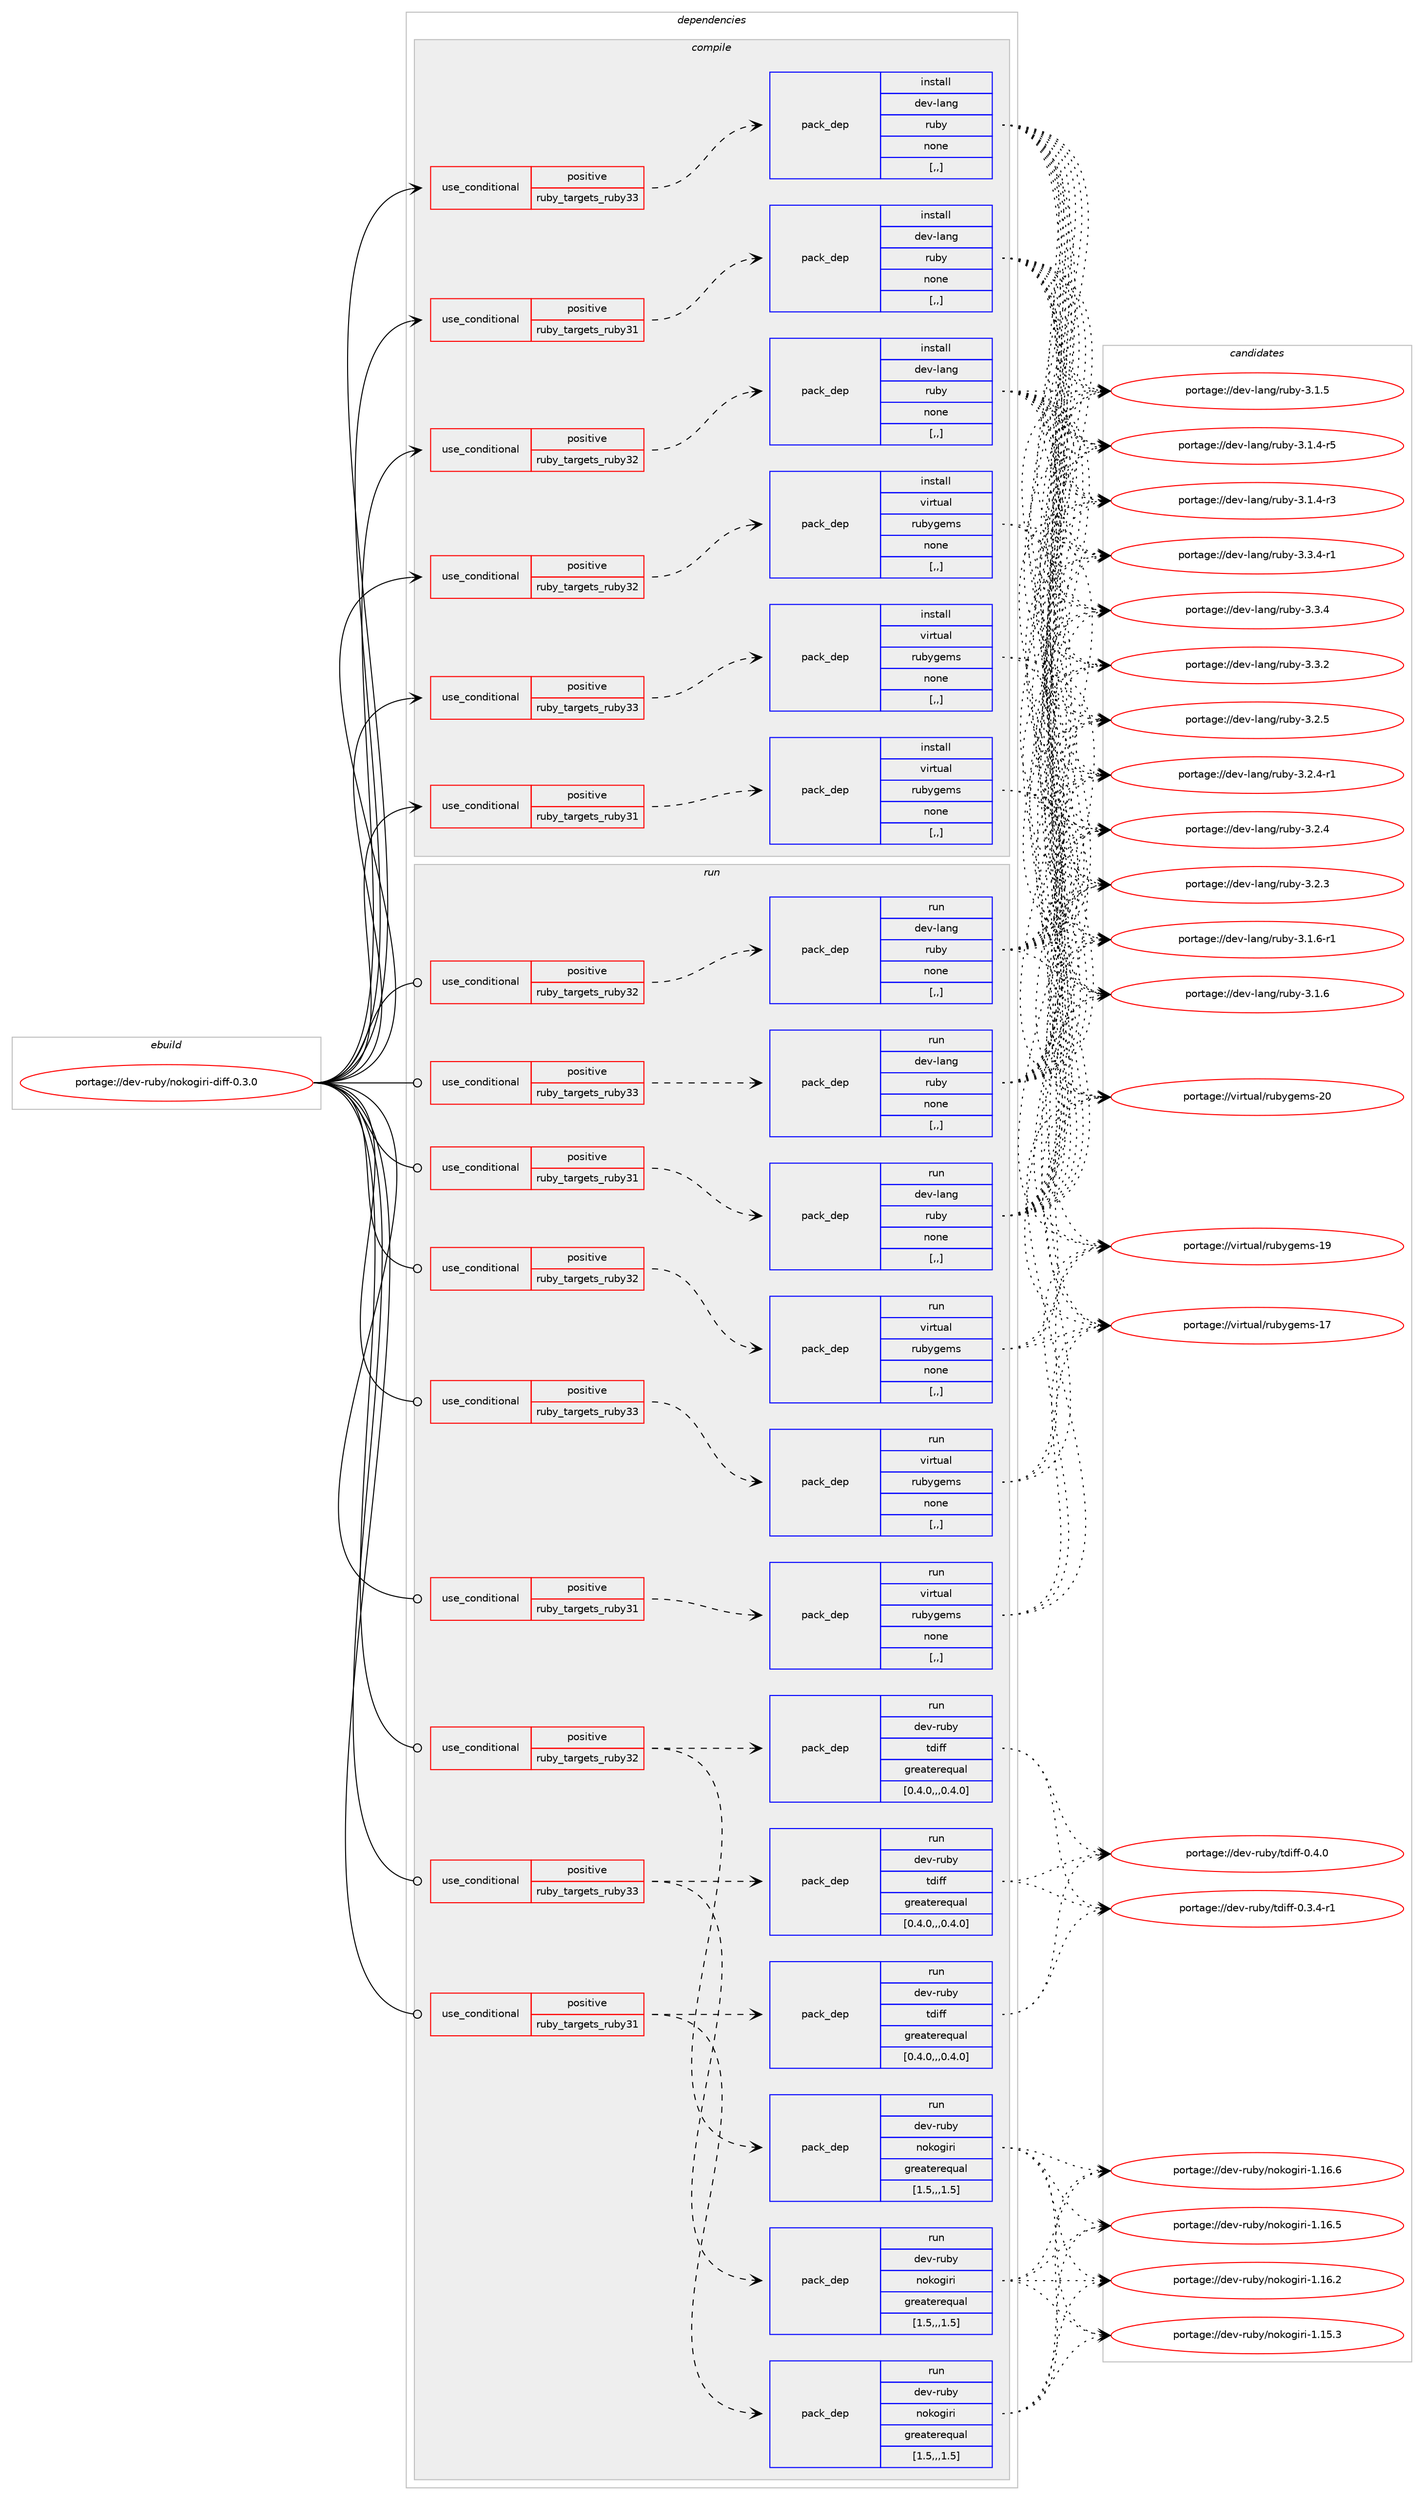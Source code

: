 digraph prolog {

# *************
# Graph options
# *************

newrank=true;
concentrate=true;
compound=true;
graph [rankdir=LR,fontname=Helvetica,fontsize=10,ranksep=1.5];#, ranksep=2.5, nodesep=0.2];
edge  [arrowhead=vee];
node  [fontname=Helvetica,fontsize=10];

# **********
# The ebuild
# **********

subgraph cluster_leftcol {
color=gray;
label=<<i>ebuild</i>>;
id [label="portage://dev-ruby/nokogiri-diff-0.3.0", color=red, width=4, href="../dev-ruby/nokogiri-diff-0.3.0.svg"];
}

# ****************
# The dependencies
# ****************

subgraph cluster_midcol {
color=gray;
label=<<i>dependencies</i>>;
subgraph cluster_compile {
fillcolor="#eeeeee";
style=filled;
label=<<i>compile</i>>;
subgraph cond51980 {
dependency192954 [label=<<TABLE BORDER="0" CELLBORDER="1" CELLSPACING="0" CELLPADDING="4"><TR><TD ROWSPAN="3" CELLPADDING="10">use_conditional</TD></TR><TR><TD>positive</TD></TR><TR><TD>ruby_targets_ruby31</TD></TR></TABLE>>, shape=none, color=red];
subgraph pack139630 {
dependency192955 [label=<<TABLE BORDER="0" CELLBORDER="1" CELLSPACING="0" CELLPADDING="4" WIDTH="220"><TR><TD ROWSPAN="6" CELLPADDING="30">pack_dep</TD></TR><TR><TD WIDTH="110">install</TD></TR><TR><TD>dev-lang</TD></TR><TR><TD>ruby</TD></TR><TR><TD>none</TD></TR><TR><TD>[,,]</TD></TR></TABLE>>, shape=none, color=blue];
}
dependency192954:e -> dependency192955:w [weight=20,style="dashed",arrowhead="vee"];
}
id:e -> dependency192954:w [weight=20,style="solid",arrowhead="vee"];
subgraph cond51981 {
dependency192956 [label=<<TABLE BORDER="0" CELLBORDER="1" CELLSPACING="0" CELLPADDING="4"><TR><TD ROWSPAN="3" CELLPADDING="10">use_conditional</TD></TR><TR><TD>positive</TD></TR><TR><TD>ruby_targets_ruby31</TD></TR></TABLE>>, shape=none, color=red];
subgraph pack139631 {
dependency192957 [label=<<TABLE BORDER="0" CELLBORDER="1" CELLSPACING="0" CELLPADDING="4" WIDTH="220"><TR><TD ROWSPAN="6" CELLPADDING="30">pack_dep</TD></TR><TR><TD WIDTH="110">install</TD></TR><TR><TD>virtual</TD></TR><TR><TD>rubygems</TD></TR><TR><TD>none</TD></TR><TR><TD>[,,]</TD></TR></TABLE>>, shape=none, color=blue];
}
dependency192956:e -> dependency192957:w [weight=20,style="dashed",arrowhead="vee"];
}
id:e -> dependency192956:w [weight=20,style="solid",arrowhead="vee"];
subgraph cond51982 {
dependency192958 [label=<<TABLE BORDER="0" CELLBORDER="1" CELLSPACING="0" CELLPADDING="4"><TR><TD ROWSPAN="3" CELLPADDING="10">use_conditional</TD></TR><TR><TD>positive</TD></TR><TR><TD>ruby_targets_ruby32</TD></TR></TABLE>>, shape=none, color=red];
subgraph pack139632 {
dependency192959 [label=<<TABLE BORDER="0" CELLBORDER="1" CELLSPACING="0" CELLPADDING="4" WIDTH="220"><TR><TD ROWSPAN="6" CELLPADDING="30">pack_dep</TD></TR><TR><TD WIDTH="110">install</TD></TR><TR><TD>dev-lang</TD></TR><TR><TD>ruby</TD></TR><TR><TD>none</TD></TR><TR><TD>[,,]</TD></TR></TABLE>>, shape=none, color=blue];
}
dependency192958:e -> dependency192959:w [weight=20,style="dashed",arrowhead="vee"];
}
id:e -> dependency192958:w [weight=20,style="solid",arrowhead="vee"];
subgraph cond51983 {
dependency192960 [label=<<TABLE BORDER="0" CELLBORDER="1" CELLSPACING="0" CELLPADDING="4"><TR><TD ROWSPAN="3" CELLPADDING="10">use_conditional</TD></TR><TR><TD>positive</TD></TR><TR><TD>ruby_targets_ruby32</TD></TR></TABLE>>, shape=none, color=red];
subgraph pack139633 {
dependency192961 [label=<<TABLE BORDER="0" CELLBORDER="1" CELLSPACING="0" CELLPADDING="4" WIDTH="220"><TR><TD ROWSPAN="6" CELLPADDING="30">pack_dep</TD></TR><TR><TD WIDTH="110">install</TD></TR><TR><TD>virtual</TD></TR><TR><TD>rubygems</TD></TR><TR><TD>none</TD></TR><TR><TD>[,,]</TD></TR></TABLE>>, shape=none, color=blue];
}
dependency192960:e -> dependency192961:w [weight=20,style="dashed",arrowhead="vee"];
}
id:e -> dependency192960:w [weight=20,style="solid",arrowhead="vee"];
subgraph cond51984 {
dependency192962 [label=<<TABLE BORDER="0" CELLBORDER="1" CELLSPACING="0" CELLPADDING="4"><TR><TD ROWSPAN="3" CELLPADDING="10">use_conditional</TD></TR><TR><TD>positive</TD></TR><TR><TD>ruby_targets_ruby33</TD></TR></TABLE>>, shape=none, color=red];
subgraph pack139634 {
dependency192963 [label=<<TABLE BORDER="0" CELLBORDER="1" CELLSPACING="0" CELLPADDING="4" WIDTH="220"><TR><TD ROWSPAN="6" CELLPADDING="30">pack_dep</TD></TR><TR><TD WIDTH="110">install</TD></TR><TR><TD>dev-lang</TD></TR><TR><TD>ruby</TD></TR><TR><TD>none</TD></TR><TR><TD>[,,]</TD></TR></TABLE>>, shape=none, color=blue];
}
dependency192962:e -> dependency192963:w [weight=20,style="dashed",arrowhead="vee"];
}
id:e -> dependency192962:w [weight=20,style="solid",arrowhead="vee"];
subgraph cond51985 {
dependency192964 [label=<<TABLE BORDER="0" CELLBORDER="1" CELLSPACING="0" CELLPADDING="4"><TR><TD ROWSPAN="3" CELLPADDING="10">use_conditional</TD></TR><TR><TD>positive</TD></TR><TR><TD>ruby_targets_ruby33</TD></TR></TABLE>>, shape=none, color=red];
subgraph pack139635 {
dependency192965 [label=<<TABLE BORDER="0" CELLBORDER="1" CELLSPACING="0" CELLPADDING="4" WIDTH="220"><TR><TD ROWSPAN="6" CELLPADDING="30">pack_dep</TD></TR><TR><TD WIDTH="110">install</TD></TR><TR><TD>virtual</TD></TR><TR><TD>rubygems</TD></TR><TR><TD>none</TD></TR><TR><TD>[,,]</TD></TR></TABLE>>, shape=none, color=blue];
}
dependency192964:e -> dependency192965:w [weight=20,style="dashed",arrowhead="vee"];
}
id:e -> dependency192964:w [weight=20,style="solid",arrowhead="vee"];
}
subgraph cluster_compileandrun {
fillcolor="#eeeeee";
style=filled;
label=<<i>compile and run</i>>;
}
subgraph cluster_run {
fillcolor="#eeeeee";
style=filled;
label=<<i>run</i>>;
subgraph cond51986 {
dependency192966 [label=<<TABLE BORDER="0" CELLBORDER="1" CELLSPACING="0" CELLPADDING="4"><TR><TD ROWSPAN="3" CELLPADDING="10">use_conditional</TD></TR><TR><TD>positive</TD></TR><TR><TD>ruby_targets_ruby31</TD></TR></TABLE>>, shape=none, color=red];
subgraph pack139636 {
dependency192967 [label=<<TABLE BORDER="0" CELLBORDER="1" CELLSPACING="0" CELLPADDING="4" WIDTH="220"><TR><TD ROWSPAN="6" CELLPADDING="30">pack_dep</TD></TR><TR><TD WIDTH="110">run</TD></TR><TR><TD>dev-lang</TD></TR><TR><TD>ruby</TD></TR><TR><TD>none</TD></TR><TR><TD>[,,]</TD></TR></TABLE>>, shape=none, color=blue];
}
dependency192966:e -> dependency192967:w [weight=20,style="dashed",arrowhead="vee"];
}
id:e -> dependency192966:w [weight=20,style="solid",arrowhead="odot"];
subgraph cond51987 {
dependency192968 [label=<<TABLE BORDER="0" CELLBORDER="1" CELLSPACING="0" CELLPADDING="4"><TR><TD ROWSPAN="3" CELLPADDING="10">use_conditional</TD></TR><TR><TD>positive</TD></TR><TR><TD>ruby_targets_ruby31</TD></TR></TABLE>>, shape=none, color=red];
subgraph pack139637 {
dependency192969 [label=<<TABLE BORDER="0" CELLBORDER="1" CELLSPACING="0" CELLPADDING="4" WIDTH="220"><TR><TD ROWSPAN="6" CELLPADDING="30">pack_dep</TD></TR><TR><TD WIDTH="110">run</TD></TR><TR><TD>dev-ruby</TD></TR><TR><TD>nokogiri</TD></TR><TR><TD>greaterequal</TD></TR><TR><TD>[1.5,,,1.5]</TD></TR></TABLE>>, shape=none, color=blue];
}
dependency192968:e -> dependency192969:w [weight=20,style="dashed",arrowhead="vee"];
subgraph pack139638 {
dependency192970 [label=<<TABLE BORDER="0" CELLBORDER="1" CELLSPACING="0" CELLPADDING="4" WIDTH="220"><TR><TD ROWSPAN="6" CELLPADDING="30">pack_dep</TD></TR><TR><TD WIDTH="110">run</TD></TR><TR><TD>dev-ruby</TD></TR><TR><TD>tdiff</TD></TR><TR><TD>greaterequal</TD></TR><TR><TD>[0.4.0,,,0.4.0]</TD></TR></TABLE>>, shape=none, color=blue];
}
dependency192968:e -> dependency192970:w [weight=20,style="dashed",arrowhead="vee"];
}
id:e -> dependency192968:w [weight=20,style="solid",arrowhead="odot"];
subgraph cond51988 {
dependency192971 [label=<<TABLE BORDER="0" CELLBORDER="1" CELLSPACING="0" CELLPADDING="4"><TR><TD ROWSPAN="3" CELLPADDING="10">use_conditional</TD></TR><TR><TD>positive</TD></TR><TR><TD>ruby_targets_ruby31</TD></TR></TABLE>>, shape=none, color=red];
subgraph pack139639 {
dependency192972 [label=<<TABLE BORDER="0" CELLBORDER="1" CELLSPACING="0" CELLPADDING="4" WIDTH="220"><TR><TD ROWSPAN="6" CELLPADDING="30">pack_dep</TD></TR><TR><TD WIDTH="110">run</TD></TR><TR><TD>virtual</TD></TR><TR><TD>rubygems</TD></TR><TR><TD>none</TD></TR><TR><TD>[,,]</TD></TR></TABLE>>, shape=none, color=blue];
}
dependency192971:e -> dependency192972:w [weight=20,style="dashed",arrowhead="vee"];
}
id:e -> dependency192971:w [weight=20,style="solid",arrowhead="odot"];
subgraph cond51989 {
dependency192973 [label=<<TABLE BORDER="0" CELLBORDER="1" CELLSPACING="0" CELLPADDING="4"><TR><TD ROWSPAN="3" CELLPADDING="10">use_conditional</TD></TR><TR><TD>positive</TD></TR><TR><TD>ruby_targets_ruby32</TD></TR></TABLE>>, shape=none, color=red];
subgraph pack139640 {
dependency192974 [label=<<TABLE BORDER="0" CELLBORDER="1" CELLSPACING="0" CELLPADDING="4" WIDTH="220"><TR><TD ROWSPAN="6" CELLPADDING="30">pack_dep</TD></TR><TR><TD WIDTH="110">run</TD></TR><TR><TD>dev-lang</TD></TR><TR><TD>ruby</TD></TR><TR><TD>none</TD></TR><TR><TD>[,,]</TD></TR></TABLE>>, shape=none, color=blue];
}
dependency192973:e -> dependency192974:w [weight=20,style="dashed",arrowhead="vee"];
}
id:e -> dependency192973:w [weight=20,style="solid",arrowhead="odot"];
subgraph cond51990 {
dependency192975 [label=<<TABLE BORDER="0" CELLBORDER="1" CELLSPACING="0" CELLPADDING="4"><TR><TD ROWSPAN="3" CELLPADDING="10">use_conditional</TD></TR><TR><TD>positive</TD></TR><TR><TD>ruby_targets_ruby32</TD></TR></TABLE>>, shape=none, color=red];
subgraph pack139641 {
dependency192976 [label=<<TABLE BORDER="0" CELLBORDER="1" CELLSPACING="0" CELLPADDING="4" WIDTH="220"><TR><TD ROWSPAN="6" CELLPADDING="30">pack_dep</TD></TR><TR><TD WIDTH="110">run</TD></TR><TR><TD>dev-ruby</TD></TR><TR><TD>nokogiri</TD></TR><TR><TD>greaterequal</TD></TR><TR><TD>[1.5,,,1.5]</TD></TR></TABLE>>, shape=none, color=blue];
}
dependency192975:e -> dependency192976:w [weight=20,style="dashed",arrowhead="vee"];
subgraph pack139642 {
dependency192977 [label=<<TABLE BORDER="0" CELLBORDER="1" CELLSPACING="0" CELLPADDING="4" WIDTH="220"><TR><TD ROWSPAN="6" CELLPADDING="30">pack_dep</TD></TR><TR><TD WIDTH="110">run</TD></TR><TR><TD>dev-ruby</TD></TR><TR><TD>tdiff</TD></TR><TR><TD>greaterequal</TD></TR><TR><TD>[0.4.0,,,0.4.0]</TD></TR></TABLE>>, shape=none, color=blue];
}
dependency192975:e -> dependency192977:w [weight=20,style="dashed",arrowhead="vee"];
}
id:e -> dependency192975:w [weight=20,style="solid",arrowhead="odot"];
subgraph cond51991 {
dependency192978 [label=<<TABLE BORDER="0" CELLBORDER="1" CELLSPACING="0" CELLPADDING="4"><TR><TD ROWSPAN="3" CELLPADDING="10">use_conditional</TD></TR><TR><TD>positive</TD></TR><TR><TD>ruby_targets_ruby32</TD></TR></TABLE>>, shape=none, color=red];
subgraph pack139643 {
dependency192979 [label=<<TABLE BORDER="0" CELLBORDER="1" CELLSPACING="0" CELLPADDING="4" WIDTH="220"><TR><TD ROWSPAN="6" CELLPADDING="30">pack_dep</TD></TR><TR><TD WIDTH="110">run</TD></TR><TR><TD>virtual</TD></TR><TR><TD>rubygems</TD></TR><TR><TD>none</TD></TR><TR><TD>[,,]</TD></TR></TABLE>>, shape=none, color=blue];
}
dependency192978:e -> dependency192979:w [weight=20,style="dashed",arrowhead="vee"];
}
id:e -> dependency192978:w [weight=20,style="solid",arrowhead="odot"];
subgraph cond51992 {
dependency192980 [label=<<TABLE BORDER="0" CELLBORDER="1" CELLSPACING="0" CELLPADDING="4"><TR><TD ROWSPAN="3" CELLPADDING="10">use_conditional</TD></TR><TR><TD>positive</TD></TR><TR><TD>ruby_targets_ruby33</TD></TR></TABLE>>, shape=none, color=red];
subgraph pack139644 {
dependency192981 [label=<<TABLE BORDER="0" CELLBORDER="1" CELLSPACING="0" CELLPADDING="4" WIDTH="220"><TR><TD ROWSPAN="6" CELLPADDING="30">pack_dep</TD></TR><TR><TD WIDTH="110">run</TD></TR><TR><TD>dev-lang</TD></TR><TR><TD>ruby</TD></TR><TR><TD>none</TD></TR><TR><TD>[,,]</TD></TR></TABLE>>, shape=none, color=blue];
}
dependency192980:e -> dependency192981:w [weight=20,style="dashed",arrowhead="vee"];
}
id:e -> dependency192980:w [weight=20,style="solid",arrowhead="odot"];
subgraph cond51993 {
dependency192982 [label=<<TABLE BORDER="0" CELLBORDER="1" CELLSPACING="0" CELLPADDING="4"><TR><TD ROWSPAN="3" CELLPADDING="10">use_conditional</TD></TR><TR><TD>positive</TD></TR><TR><TD>ruby_targets_ruby33</TD></TR></TABLE>>, shape=none, color=red];
subgraph pack139645 {
dependency192983 [label=<<TABLE BORDER="0" CELLBORDER="1" CELLSPACING="0" CELLPADDING="4" WIDTH="220"><TR><TD ROWSPAN="6" CELLPADDING="30">pack_dep</TD></TR><TR><TD WIDTH="110">run</TD></TR><TR><TD>dev-ruby</TD></TR><TR><TD>nokogiri</TD></TR><TR><TD>greaterequal</TD></TR><TR><TD>[1.5,,,1.5]</TD></TR></TABLE>>, shape=none, color=blue];
}
dependency192982:e -> dependency192983:w [weight=20,style="dashed",arrowhead="vee"];
subgraph pack139646 {
dependency192984 [label=<<TABLE BORDER="0" CELLBORDER="1" CELLSPACING="0" CELLPADDING="4" WIDTH="220"><TR><TD ROWSPAN="6" CELLPADDING="30">pack_dep</TD></TR><TR><TD WIDTH="110">run</TD></TR><TR><TD>dev-ruby</TD></TR><TR><TD>tdiff</TD></TR><TR><TD>greaterequal</TD></TR><TR><TD>[0.4.0,,,0.4.0]</TD></TR></TABLE>>, shape=none, color=blue];
}
dependency192982:e -> dependency192984:w [weight=20,style="dashed",arrowhead="vee"];
}
id:e -> dependency192982:w [weight=20,style="solid",arrowhead="odot"];
subgraph cond51994 {
dependency192985 [label=<<TABLE BORDER="0" CELLBORDER="1" CELLSPACING="0" CELLPADDING="4"><TR><TD ROWSPAN="3" CELLPADDING="10">use_conditional</TD></TR><TR><TD>positive</TD></TR><TR><TD>ruby_targets_ruby33</TD></TR></TABLE>>, shape=none, color=red];
subgraph pack139647 {
dependency192986 [label=<<TABLE BORDER="0" CELLBORDER="1" CELLSPACING="0" CELLPADDING="4" WIDTH="220"><TR><TD ROWSPAN="6" CELLPADDING="30">pack_dep</TD></TR><TR><TD WIDTH="110">run</TD></TR><TR><TD>virtual</TD></TR><TR><TD>rubygems</TD></TR><TR><TD>none</TD></TR><TR><TD>[,,]</TD></TR></TABLE>>, shape=none, color=blue];
}
dependency192985:e -> dependency192986:w [weight=20,style="dashed",arrowhead="vee"];
}
id:e -> dependency192985:w [weight=20,style="solid",arrowhead="odot"];
}
}

# **************
# The candidates
# **************

subgraph cluster_choices {
rank=same;
color=gray;
label=<<i>candidates</i>>;

subgraph choice139630 {
color=black;
nodesep=1;
choice100101118451089711010347114117981214551465146524511449 [label="portage://dev-lang/ruby-3.3.4-r1", color=red, width=4,href="../dev-lang/ruby-3.3.4-r1.svg"];
choice10010111845108971101034711411798121455146514652 [label="portage://dev-lang/ruby-3.3.4", color=red, width=4,href="../dev-lang/ruby-3.3.4.svg"];
choice10010111845108971101034711411798121455146514650 [label="portage://dev-lang/ruby-3.3.2", color=red, width=4,href="../dev-lang/ruby-3.3.2.svg"];
choice10010111845108971101034711411798121455146504653 [label="portage://dev-lang/ruby-3.2.5", color=red, width=4,href="../dev-lang/ruby-3.2.5.svg"];
choice100101118451089711010347114117981214551465046524511449 [label="portage://dev-lang/ruby-3.2.4-r1", color=red, width=4,href="../dev-lang/ruby-3.2.4-r1.svg"];
choice10010111845108971101034711411798121455146504652 [label="portage://dev-lang/ruby-3.2.4", color=red, width=4,href="../dev-lang/ruby-3.2.4.svg"];
choice10010111845108971101034711411798121455146504651 [label="portage://dev-lang/ruby-3.2.3", color=red, width=4,href="../dev-lang/ruby-3.2.3.svg"];
choice100101118451089711010347114117981214551464946544511449 [label="portage://dev-lang/ruby-3.1.6-r1", color=red, width=4,href="../dev-lang/ruby-3.1.6-r1.svg"];
choice10010111845108971101034711411798121455146494654 [label="portage://dev-lang/ruby-3.1.6", color=red, width=4,href="../dev-lang/ruby-3.1.6.svg"];
choice10010111845108971101034711411798121455146494653 [label="portage://dev-lang/ruby-3.1.5", color=red, width=4,href="../dev-lang/ruby-3.1.5.svg"];
choice100101118451089711010347114117981214551464946524511453 [label="portage://dev-lang/ruby-3.1.4-r5", color=red, width=4,href="../dev-lang/ruby-3.1.4-r5.svg"];
choice100101118451089711010347114117981214551464946524511451 [label="portage://dev-lang/ruby-3.1.4-r3", color=red, width=4,href="../dev-lang/ruby-3.1.4-r3.svg"];
dependency192955:e -> choice100101118451089711010347114117981214551465146524511449:w [style=dotted,weight="100"];
dependency192955:e -> choice10010111845108971101034711411798121455146514652:w [style=dotted,weight="100"];
dependency192955:e -> choice10010111845108971101034711411798121455146514650:w [style=dotted,weight="100"];
dependency192955:e -> choice10010111845108971101034711411798121455146504653:w [style=dotted,weight="100"];
dependency192955:e -> choice100101118451089711010347114117981214551465046524511449:w [style=dotted,weight="100"];
dependency192955:e -> choice10010111845108971101034711411798121455146504652:w [style=dotted,weight="100"];
dependency192955:e -> choice10010111845108971101034711411798121455146504651:w [style=dotted,weight="100"];
dependency192955:e -> choice100101118451089711010347114117981214551464946544511449:w [style=dotted,weight="100"];
dependency192955:e -> choice10010111845108971101034711411798121455146494654:w [style=dotted,weight="100"];
dependency192955:e -> choice10010111845108971101034711411798121455146494653:w [style=dotted,weight="100"];
dependency192955:e -> choice100101118451089711010347114117981214551464946524511453:w [style=dotted,weight="100"];
dependency192955:e -> choice100101118451089711010347114117981214551464946524511451:w [style=dotted,weight="100"];
}
subgraph choice139631 {
color=black;
nodesep=1;
choice118105114116117971084711411798121103101109115455048 [label="portage://virtual/rubygems-20", color=red, width=4,href="../virtual/rubygems-20.svg"];
choice118105114116117971084711411798121103101109115454957 [label="portage://virtual/rubygems-19", color=red, width=4,href="../virtual/rubygems-19.svg"];
choice118105114116117971084711411798121103101109115454955 [label="portage://virtual/rubygems-17", color=red, width=4,href="../virtual/rubygems-17.svg"];
dependency192957:e -> choice118105114116117971084711411798121103101109115455048:w [style=dotted,weight="100"];
dependency192957:e -> choice118105114116117971084711411798121103101109115454957:w [style=dotted,weight="100"];
dependency192957:e -> choice118105114116117971084711411798121103101109115454955:w [style=dotted,weight="100"];
}
subgraph choice139632 {
color=black;
nodesep=1;
choice100101118451089711010347114117981214551465146524511449 [label="portage://dev-lang/ruby-3.3.4-r1", color=red, width=4,href="../dev-lang/ruby-3.3.4-r1.svg"];
choice10010111845108971101034711411798121455146514652 [label="portage://dev-lang/ruby-3.3.4", color=red, width=4,href="../dev-lang/ruby-3.3.4.svg"];
choice10010111845108971101034711411798121455146514650 [label="portage://dev-lang/ruby-3.3.2", color=red, width=4,href="../dev-lang/ruby-3.3.2.svg"];
choice10010111845108971101034711411798121455146504653 [label="portage://dev-lang/ruby-3.2.5", color=red, width=4,href="../dev-lang/ruby-3.2.5.svg"];
choice100101118451089711010347114117981214551465046524511449 [label="portage://dev-lang/ruby-3.2.4-r1", color=red, width=4,href="../dev-lang/ruby-3.2.4-r1.svg"];
choice10010111845108971101034711411798121455146504652 [label="portage://dev-lang/ruby-3.2.4", color=red, width=4,href="../dev-lang/ruby-3.2.4.svg"];
choice10010111845108971101034711411798121455146504651 [label="portage://dev-lang/ruby-3.2.3", color=red, width=4,href="../dev-lang/ruby-3.2.3.svg"];
choice100101118451089711010347114117981214551464946544511449 [label="portage://dev-lang/ruby-3.1.6-r1", color=red, width=4,href="../dev-lang/ruby-3.1.6-r1.svg"];
choice10010111845108971101034711411798121455146494654 [label="portage://dev-lang/ruby-3.1.6", color=red, width=4,href="../dev-lang/ruby-3.1.6.svg"];
choice10010111845108971101034711411798121455146494653 [label="portage://dev-lang/ruby-3.1.5", color=red, width=4,href="../dev-lang/ruby-3.1.5.svg"];
choice100101118451089711010347114117981214551464946524511453 [label="portage://dev-lang/ruby-3.1.4-r5", color=red, width=4,href="../dev-lang/ruby-3.1.4-r5.svg"];
choice100101118451089711010347114117981214551464946524511451 [label="portage://dev-lang/ruby-3.1.4-r3", color=red, width=4,href="../dev-lang/ruby-3.1.4-r3.svg"];
dependency192959:e -> choice100101118451089711010347114117981214551465146524511449:w [style=dotted,weight="100"];
dependency192959:e -> choice10010111845108971101034711411798121455146514652:w [style=dotted,weight="100"];
dependency192959:e -> choice10010111845108971101034711411798121455146514650:w [style=dotted,weight="100"];
dependency192959:e -> choice10010111845108971101034711411798121455146504653:w [style=dotted,weight="100"];
dependency192959:e -> choice100101118451089711010347114117981214551465046524511449:w [style=dotted,weight="100"];
dependency192959:e -> choice10010111845108971101034711411798121455146504652:w [style=dotted,weight="100"];
dependency192959:e -> choice10010111845108971101034711411798121455146504651:w [style=dotted,weight="100"];
dependency192959:e -> choice100101118451089711010347114117981214551464946544511449:w [style=dotted,weight="100"];
dependency192959:e -> choice10010111845108971101034711411798121455146494654:w [style=dotted,weight="100"];
dependency192959:e -> choice10010111845108971101034711411798121455146494653:w [style=dotted,weight="100"];
dependency192959:e -> choice100101118451089711010347114117981214551464946524511453:w [style=dotted,weight="100"];
dependency192959:e -> choice100101118451089711010347114117981214551464946524511451:w [style=dotted,weight="100"];
}
subgraph choice139633 {
color=black;
nodesep=1;
choice118105114116117971084711411798121103101109115455048 [label="portage://virtual/rubygems-20", color=red, width=4,href="../virtual/rubygems-20.svg"];
choice118105114116117971084711411798121103101109115454957 [label="portage://virtual/rubygems-19", color=red, width=4,href="../virtual/rubygems-19.svg"];
choice118105114116117971084711411798121103101109115454955 [label="portage://virtual/rubygems-17", color=red, width=4,href="../virtual/rubygems-17.svg"];
dependency192961:e -> choice118105114116117971084711411798121103101109115455048:w [style=dotted,weight="100"];
dependency192961:e -> choice118105114116117971084711411798121103101109115454957:w [style=dotted,weight="100"];
dependency192961:e -> choice118105114116117971084711411798121103101109115454955:w [style=dotted,weight="100"];
}
subgraph choice139634 {
color=black;
nodesep=1;
choice100101118451089711010347114117981214551465146524511449 [label="portage://dev-lang/ruby-3.3.4-r1", color=red, width=4,href="../dev-lang/ruby-3.3.4-r1.svg"];
choice10010111845108971101034711411798121455146514652 [label="portage://dev-lang/ruby-3.3.4", color=red, width=4,href="../dev-lang/ruby-3.3.4.svg"];
choice10010111845108971101034711411798121455146514650 [label="portage://dev-lang/ruby-3.3.2", color=red, width=4,href="../dev-lang/ruby-3.3.2.svg"];
choice10010111845108971101034711411798121455146504653 [label="portage://dev-lang/ruby-3.2.5", color=red, width=4,href="../dev-lang/ruby-3.2.5.svg"];
choice100101118451089711010347114117981214551465046524511449 [label="portage://dev-lang/ruby-3.2.4-r1", color=red, width=4,href="../dev-lang/ruby-3.2.4-r1.svg"];
choice10010111845108971101034711411798121455146504652 [label="portage://dev-lang/ruby-3.2.4", color=red, width=4,href="../dev-lang/ruby-3.2.4.svg"];
choice10010111845108971101034711411798121455146504651 [label="portage://dev-lang/ruby-3.2.3", color=red, width=4,href="../dev-lang/ruby-3.2.3.svg"];
choice100101118451089711010347114117981214551464946544511449 [label="portage://dev-lang/ruby-3.1.6-r1", color=red, width=4,href="../dev-lang/ruby-3.1.6-r1.svg"];
choice10010111845108971101034711411798121455146494654 [label="portage://dev-lang/ruby-3.1.6", color=red, width=4,href="../dev-lang/ruby-3.1.6.svg"];
choice10010111845108971101034711411798121455146494653 [label="portage://dev-lang/ruby-3.1.5", color=red, width=4,href="../dev-lang/ruby-3.1.5.svg"];
choice100101118451089711010347114117981214551464946524511453 [label="portage://dev-lang/ruby-3.1.4-r5", color=red, width=4,href="../dev-lang/ruby-3.1.4-r5.svg"];
choice100101118451089711010347114117981214551464946524511451 [label="portage://dev-lang/ruby-3.1.4-r3", color=red, width=4,href="../dev-lang/ruby-3.1.4-r3.svg"];
dependency192963:e -> choice100101118451089711010347114117981214551465146524511449:w [style=dotted,weight="100"];
dependency192963:e -> choice10010111845108971101034711411798121455146514652:w [style=dotted,weight="100"];
dependency192963:e -> choice10010111845108971101034711411798121455146514650:w [style=dotted,weight="100"];
dependency192963:e -> choice10010111845108971101034711411798121455146504653:w [style=dotted,weight="100"];
dependency192963:e -> choice100101118451089711010347114117981214551465046524511449:w [style=dotted,weight="100"];
dependency192963:e -> choice10010111845108971101034711411798121455146504652:w [style=dotted,weight="100"];
dependency192963:e -> choice10010111845108971101034711411798121455146504651:w [style=dotted,weight="100"];
dependency192963:e -> choice100101118451089711010347114117981214551464946544511449:w [style=dotted,weight="100"];
dependency192963:e -> choice10010111845108971101034711411798121455146494654:w [style=dotted,weight="100"];
dependency192963:e -> choice10010111845108971101034711411798121455146494653:w [style=dotted,weight="100"];
dependency192963:e -> choice100101118451089711010347114117981214551464946524511453:w [style=dotted,weight="100"];
dependency192963:e -> choice100101118451089711010347114117981214551464946524511451:w [style=dotted,weight="100"];
}
subgraph choice139635 {
color=black;
nodesep=1;
choice118105114116117971084711411798121103101109115455048 [label="portage://virtual/rubygems-20", color=red, width=4,href="../virtual/rubygems-20.svg"];
choice118105114116117971084711411798121103101109115454957 [label="portage://virtual/rubygems-19", color=red, width=4,href="../virtual/rubygems-19.svg"];
choice118105114116117971084711411798121103101109115454955 [label="portage://virtual/rubygems-17", color=red, width=4,href="../virtual/rubygems-17.svg"];
dependency192965:e -> choice118105114116117971084711411798121103101109115455048:w [style=dotted,weight="100"];
dependency192965:e -> choice118105114116117971084711411798121103101109115454957:w [style=dotted,weight="100"];
dependency192965:e -> choice118105114116117971084711411798121103101109115454955:w [style=dotted,weight="100"];
}
subgraph choice139636 {
color=black;
nodesep=1;
choice100101118451089711010347114117981214551465146524511449 [label="portage://dev-lang/ruby-3.3.4-r1", color=red, width=4,href="../dev-lang/ruby-3.3.4-r1.svg"];
choice10010111845108971101034711411798121455146514652 [label="portage://dev-lang/ruby-3.3.4", color=red, width=4,href="../dev-lang/ruby-3.3.4.svg"];
choice10010111845108971101034711411798121455146514650 [label="portage://dev-lang/ruby-3.3.2", color=red, width=4,href="../dev-lang/ruby-3.3.2.svg"];
choice10010111845108971101034711411798121455146504653 [label="portage://dev-lang/ruby-3.2.5", color=red, width=4,href="../dev-lang/ruby-3.2.5.svg"];
choice100101118451089711010347114117981214551465046524511449 [label="portage://dev-lang/ruby-3.2.4-r1", color=red, width=4,href="../dev-lang/ruby-3.2.4-r1.svg"];
choice10010111845108971101034711411798121455146504652 [label="portage://dev-lang/ruby-3.2.4", color=red, width=4,href="../dev-lang/ruby-3.2.4.svg"];
choice10010111845108971101034711411798121455146504651 [label="portage://dev-lang/ruby-3.2.3", color=red, width=4,href="../dev-lang/ruby-3.2.3.svg"];
choice100101118451089711010347114117981214551464946544511449 [label="portage://dev-lang/ruby-3.1.6-r1", color=red, width=4,href="../dev-lang/ruby-3.1.6-r1.svg"];
choice10010111845108971101034711411798121455146494654 [label="portage://dev-lang/ruby-3.1.6", color=red, width=4,href="../dev-lang/ruby-3.1.6.svg"];
choice10010111845108971101034711411798121455146494653 [label="portage://dev-lang/ruby-3.1.5", color=red, width=4,href="../dev-lang/ruby-3.1.5.svg"];
choice100101118451089711010347114117981214551464946524511453 [label="portage://dev-lang/ruby-3.1.4-r5", color=red, width=4,href="../dev-lang/ruby-3.1.4-r5.svg"];
choice100101118451089711010347114117981214551464946524511451 [label="portage://dev-lang/ruby-3.1.4-r3", color=red, width=4,href="../dev-lang/ruby-3.1.4-r3.svg"];
dependency192967:e -> choice100101118451089711010347114117981214551465146524511449:w [style=dotted,weight="100"];
dependency192967:e -> choice10010111845108971101034711411798121455146514652:w [style=dotted,weight="100"];
dependency192967:e -> choice10010111845108971101034711411798121455146514650:w [style=dotted,weight="100"];
dependency192967:e -> choice10010111845108971101034711411798121455146504653:w [style=dotted,weight="100"];
dependency192967:e -> choice100101118451089711010347114117981214551465046524511449:w [style=dotted,weight="100"];
dependency192967:e -> choice10010111845108971101034711411798121455146504652:w [style=dotted,weight="100"];
dependency192967:e -> choice10010111845108971101034711411798121455146504651:w [style=dotted,weight="100"];
dependency192967:e -> choice100101118451089711010347114117981214551464946544511449:w [style=dotted,weight="100"];
dependency192967:e -> choice10010111845108971101034711411798121455146494654:w [style=dotted,weight="100"];
dependency192967:e -> choice10010111845108971101034711411798121455146494653:w [style=dotted,weight="100"];
dependency192967:e -> choice100101118451089711010347114117981214551464946524511453:w [style=dotted,weight="100"];
dependency192967:e -> choice100101118451089711010347114117981214551464946524511451:w [style=dotted,weight="100"];
}
subgraph choice139637 {
color=black;
nodesep=1;
choice10010111845114117981214711011110711110310511410545494649544654 [label="portage://dev-ruby/nokogiri-1.16.6", color=red, width=4,href="../dev-ruby/nokogiri-1.16.6.svg"];
choice10010111845114117981214711011110711110310511410545494649544653 [label="portage://dev-ruby/nokogiri-1.16.5", color=red, width=4,href="../dev-ruby/nokogiri-1.16.5.svg"];
choice10010111845114117981214711011110711110310511410545494649544650 [label="portage://dev-ruby/nokogiri-1.16.2", color=red, width=4,href="../dev-ruby/nokogiri-1.16.2.svg"];
choice10010111845114117981214711011110711110310511410545494649534651 [label="portage://dev-ruby/nokogiri-1.15.3", color=red, width=4,href="../dev-ruby/nokogiri-1.15.3.svg"];
dependency192969:e -> choice10010111845114117981214711011110711110310511410545494649544654:w [style=dotted,weight="100"];
dependency192969:e -> choice10010111845114117981214711011110711110310511410545494649544653:w [style=dotted,weight="100"];
dependency192969:e -> choice10010111845114117981214711011110711110310511410545494649544650:w [style=dotted,weight="100"];
dependency192969:e -> choice10010111845114117981214711011110711110310511410545494649534651:w [style=dotted,weight="100"];
}
subgraph choice139638 {
color=black;
nodesep=1;
choice100101118451141179812147116100105102102454846524648 [label="portage://dev-ruby/tdiff-0.4.0", color=red, width=4,href="../dev-ruby/tdiff-0.4.0.svg"];
choice1001011184511411798121471161001051021024548465146524511449 [label="portage://dev-ruby/tdiff-0.3.4-r1", color=red, width=4,href="../dev-ruby/tdiff-0.3.4-r1.svg"];
dependency192970:e -> choice100101118451141179812147116100105102102454846524648:w [style=dotted,weight="100"];
dependency192970:e -> choice1001011184511411798121471161001051021024548465146524511449:w [style=dotted,weight="100"];
}
subgraph choice139639 {
color=black;
nodesep=1;
choice118105114116117971084711411798121103101109115455048 [label="portage://virtual/rubygems-20", color=red, width=4,href="../virtual/rubygems-20.svg"];
choice118105114116117971084711411798121103101109115454957 [label="portage://virtual/rubygems-19", color=red, width=4,href="../virtual/rubygems-19.svg"];
choice118105114116117971084711411798121103101109115454955 [label="portage://virtual/rubygems-17", color=red, width=4,href="../virtual/rubygems-17.svg"];
dependency192972:e -> choice118105114116117971084711411798121103101109115455048:w [style=dotted,weight="100"];
dependency192972:e -> choice118105114116117971084711411798121103101109115454957:w [style=dotted,weight="100"];
dependency192972:e -> choice118105114116117971084711411798121103101109115454955:w [style=dotted,weight="100"];
}
subgraph choice139640 {
color=black;
nodesep=1;
choice100101118451089711010347114117981214551465146524511449 [label="portage://dev-lang/ruby-3.3.4-r1", color=red, width=4,href="../dev-lang/ruby-3.3.4-r1.svg"];
choice10010111845108971101034711411798121455146514652 [label="portage://dev-lang/ruby-3.3.4", color=red, width=4,href="../dev-lang/ruby-3.3.4.svg"];
choice10010111845108971101034711411798121455146514650 [label="portage://dev-lang/ruby-3.3.2", color=red, width=4,href="../dev-lang/ruby-3.3.2.svg"];
choice10010111845108971101034711411798121455146504653 [label="portage://dev-lang/ruby-3.2.5", color=red, width=4,href="../dev-lang/ruby-3.2.5.svg"];
choice100101118451089711010347114117981214551465046524511449 [label="portage://dev-lang/ruby-3.2.4-r1", color=red, width=4,href="../dev-lang/ruby-3.2.4-r1.svg"];
choice10010111845108971101034711411798121455146504652 [label="portage://dev-lang/ruby-3.2.4", color=red, width=4,href="../dev-lang/ruby-3.2.4.svg"];
choice10010111845108971101034711411798121455146504651 [label="portage://dev-lang/ruby-3.2.3", color=red, width=4,href="../dev-lang/ruby-3.2.3.svg"];
choice100101118451089711010347114117981214551464946544511449 [label="portage://dev-lang/ruby-3.1.6-r1", color=red, width=4,href="../dev-lang/ruby-3.1.6-r1.svg"];
choice10010111845108971101034711411798121455146494654 [label="portage://dev-lang/ruby-3.1.6", color=red, width=4,href="../dev-lang/ruby-3.1.6.svg"];
choice10010111845108971101034711411798121455146494653 [label="portage://dev-lang/ruby-3.1.5", color=red, width=4,href="../dev-lang/ruby-3.1.5.svg"];
choice100101118451089711010347114117981214551464946524511453 [label="portage://dev-lang/ruby-3.1.4-r5", color=red, width=4,href="../dev-lang/ruby-3.1.4-r5.svg"];
choice100101118451089711010347114117981214551464946524511451 [label="portage://dev-lang/ruby-3.1.4-r3", color=red, width=4,href="../dev-lang/ruby-3.1.4-r3.svg"];
dependency192974:e -> choice100101118451089711010347114117981214551465146524511449:w [style=dotted,weight="100"];
dependency192974:e -> choice10010111845108971101034711411798121455146514652:w [style=dotted,weight="100"];
dependency192974:e -> choice10010111845108971101034711411798121455146514650:w [style=dotted,weight="100"];
dependency192974:e -> choice10010111845108971101034711411798121455146504653:w [style=dotted,weight="100"];
dependency192974:e -> choice100101118451089711010347114117981214551465046524511449:w [style=dotted,weight="100"];
dependency192974:e -> choice10010111845108971101034711411798121455146504652:w [style=dotted,weight="100"];
dependency192974:e -> choice10010111845108971101034711411798121455146504651:w [style=dotted,weight="100"];
dependency192974:e -> choice100101118451089711010347114117981214551464946544511449:w [style=dotted,weight="100"];
dependency192974:e -> choice10010111845108971101034711411798121455146494654:w [style=dotted,weight="100"];
dependency192974:e -> choice10010111845108971101034711411798121455146494653:w [style=dotted,weight="100"];
dependency192974:e -> choice100101118451089711010347114117981214551464946524511453:w [style=dotted,weight="100"];
dependency192974:e -> choice100101118451089711010347114117981214551464946524511451:w [style=dotted,weight="100"];
}
subgraph choice139641 {
color=black;
nodesep=1;
choice10010111845114117981214711011110711110310511410545494649544654 [label="portage://dev-ruby/nokogiri-1.16.6", color=red, width=4,href="../dev-ruby/nokogiri-1.16.6.svg"];
choice10010111845114117981214711011110711110310511410545494649544653 [label="portage://dev-ruby/nokogiri-1.16.5", color=red, width=4,href="../dev-ruby/nokogiri-1.16.5.svg"];
choice10010111845114117981214711011110711110310511410545494649544650 [label="portage://dev-ruby/nokogiri-1.16.2", color=red, width=4,href="../dev-ruby/nokogiri-1.16.2.svg"];
choice10010111845114117981214711011110711110310511410545494649534651 [label="portage://dev-ruby/nokogiri-1.15.3", color=red, width=4,href="../dev-ruby/nokogiri-1.15.3.svg"];
dependency192976:e -> choice10010111845114117981214711011110711110310511410545494649544654:w [style=dotted,weight="100"];
dependency192976:e -> choice10010111845114117981214711011110711110310511410545494649544653:w [style=dotted,weight="100"];
dependency192976:e -> choice10010111845114117981214711011110711110310511410545494649544650:w [style=dotted,weight="100"];
dependency192976:e -> choice10010111845114117981214711011110711110310511410545494649534651:w [style=dotted,weight="100"];
}
subgraph choice139642 {
color=black;
nodesep=1;
choice100101118451141179812147116100105102102454846524648 [label="portage://dev-ruby/tdiff-0.4.0", color=red, width=4,href="../dev-ruby/tdiff-0.4.0.svg"];
choice1001011184511411798121471161001051021024548465146524511449 [label="portage://dev-ruby/tdiff-0.3.4-r1", color=red, width=4,href="../dev-ruby/tdiff-0.3.4-r1.svg"];
dependency192977:e -> choice100101118451141179812147116100105102102454846524648:w [style=dotted,weight="100"];
dependency192977:e -> choice1001011184511411798121471161001051021024548465146524511449:w [style=dotted,weight="100"];
}
subgraph choice139643 {
color=black;
nodesep=1;
choice118105114116117971084711411798121103101109115455048 [label="portage://virtual/rubygems-20", color=red, width=4,href="../virtual/rubygems-20.svg"];
choice118105114116117971084711411798121103101109115454957 [label="portage://virtual/rubygems-19", color=red, width=4,href="../virtual/rubygems-19.svg"];
choice118105114116117971084711411798121103101109115454955 [label="portage://virtual/rubygems-17", color=red, width=4,href="../virtual/rubygems-17.svg"];
dependency192979:e -> choice118105114116117971084711411798121103101109115455048:w [style=dotted,weight="100"];
dependency192979:e -> choice118105114116117971084711411798121103101109115454957:w [style=dotted,weight="100"];
dependency192979:e -> choice118105114116117971084711411798121103101109115454955:w [style=dotted,weight="100"];
}
subgraph choice139644 {
color=black;
nodesep=1;
choice100101118451089711010347114117981214551465146524511449 [label="portage://dev-lang/ruby-3.3.4-r1", color=red, width=4,href="../dev-lang/ruby-3.3.4-r1.svg"];
choice10010111845108971101034711411798121455146514652 [label="portage://dev-lang/ruby-3.3.4", color=red, width=4,href="../dev-lang/ruby-3.3.4.svg"];
choice10010111845108971101034711411798121455146514650 [label="portage://dev-lang/ruby-3.3.2", color=red, width=4,href="../dev-lang/ruby-3.3.2.svg"];
choice10010111845108971101034711411798121455146504653 [label="portage://dev-lang/ruby-3.2.5", color=red, width=4,href="../dev-lang/ruby-3.2.5.svg"];
choice100101118451089711010347114117981214551465046524511449 [label="portage://dev-lang/ruby-3.2.4-r1", color=red, width=4,href="../dev-lang/ruby-3.2.4-r1.svg"];
choice10010111845108971101034711411798121455146504652 [label="portage://dev-lang/ruby-3.2.4", color=red, width=4,href="../dev-lang/ruby-3.2.4.svg"];
choice10010111845108971101034711411798121455146504651 [label="portage://dev-lang/ruby-3.2.3", color=red, width=4,href="../dev-lang/ruby-3.2.3.svg"];
choice100101118451089711010347114117981214551464946544511449 [label="portage://dev-lang/ruby-3.1.6-r1", color=red, width=4,href="../dev-lang/ruby-3.1.6-r1.svg"];
choice10010111845108971101034711411798121455146494654 [label="portage://dev-lang/ruby-3.1.6", color=red, width=4,href="../dev-lang/ruby-3.1.6.svg"];
choice10010111845108971101034711411798121455146494653 [label="portage://dev-lang/ruby-3.1.5", color=red, width=4,href="../dev-lang/ruby-3.1.5.svg"];
choice100101118451089711010347114117981214551464946524511453 [label="portage://dev-lang/ruby-3.1.4-r5", color=red, width=4,href="../dev-lang/ruby-3.1.4-r5.svg"];
choice100101118451089711010347114117981214551464946524511451 [label="portage://dev-lang/ruby-3.1.4-r3", color=red, width=4,href="../dev-lang/ruby-3.1.4-r3.svg"];
dependency192981:e -> choice100101118451089711010347114117981214551465146524511449:w [style=dotted,weight="100"];
dependency192981:e -> choice10010111845108971101034711411798121455146514652:w [style=dotted,weight="100"];
dependency192981:e -> choice10010111845108971101034711411798121455146514650:w [style=dotted,weight="100"];
dependency192981:e -> choice10010111845108971101034711411798121455146504653:w [style=dotted,weight="100"];
dependency192981:e -> choice100101118451089711010347114117981214551465046524511449:w [style=dotted,weight="100"];
dependency192981:e -> choice10010111845108971101034711411798121455146504652:w [style=dotted,weight="100"];
dependency192981:e -> choice10010111845108971101034711411798121455146504651:w [style=dotted,weight="100"];
dependency192981:e -> choice100101118451089711010347114117981214551464946544511449:w [style=dotted,weight="100"];
dependency192981:e -> choice10010111845108971101034711411798121455146494654:w [style=dotted,weight="100"];
dependency192981:e -> choice10010111845108971101034711411798121455146494653:w [style=dotted,weight="100"];
dependency192981:e -> choice100101118451089711010347114117981214551464946524511453:w [style=dotted,weight="100"];
dependency192981:e -> choice100101118451089711010347114117981214551464946524511451:w [style=dotted,weight="100"];
}
subgraph choice139645 {
color=black;
nodesep=1;
choice10010111845114117981214711011110711110310511410545494649544654 [label="portage://dev-ruby/nokogiri-1.16.6", color=red, width=4,href="../dev-ruby/nokogiri-1.16.6.svg"];
choice10010111845114117981214711011110711110310511410545494649544653 [label="portage://dev-ruby/nokogiri-1.16.5", color=red, width=4,href="../dev-ruby/nokogiri-1.16.5.svg"];
choice10010111845114117981214711011110711110310511410545494649544650 [label="portage://dev-ruby/nokogiri-1.16.2", color=red, width=4,href="../dev-ruby/nokogiri-1.16.2.svg"];
choice10010111845114117981214711011110711110310511410545494649534651 [label="portage://dev-ruby/nokogiri-1.15.3", color=red, width=4,href="../dev-ruby/nokogiri-1.15.3.svg"];
dependency192983:e -> choice10010111845114117981214711011110711110310511410545494649544654:w [style=dotted,weight="100"];
dependency192983:e -> choice10010111845114117981214711011110711110310511410545494649544653:w [style=dotted,weight="100"];
dependency192983:e -> choice10010111845114117981214711011110711110310511410545494649544650:w [style=dotted,weight="100"];
dependency192983:e -> choice10010111845114117981214711011110711110310511410545494649534651:w [style=dotted,weight="100"];
}
subgraph choice139646 {
color=black;
nodesep=1;
choice100101118451141179812147116100105102102454846524648 [label="portage://dev-ruby/tdiff-0.4.0", color=red, width=4,href="../dev-ruby/tdiff-0.4.0.svg"];
choice1001011184511411798121471161001051021024548465146524511449 [label="portage://dev-ruby/tdiff-0.3.4-r1", color=red, width=4,href="../dev-ruby/tdiff-0.3.4-r1.svg"];
dependency192984:e -> choice100101118451141179812147116100105102102454846524648:w [style=dotted,weight="100"];
dependency192984:e -> choice1001011184511411798121471161001051021024548465146524511449:w [style=dotted,weight="100"];
}
subgraph choice139647 {
color=black;
nodesep=1;
choice118105114116117971084711411798121103101109115455048 [label="portage://virtual/rubygems-20", color=red, width=4,href="../virtual/rubygems-20.svg"];
choice118105114116117971084711411798121103101109115454957 [label="portage://virtual/rubygems-19", color=red, width=4,href="../virtual/rubygems-19.svg"];
choice118105114116117971084711411798121103101109115454955 [label="portage://virtual/rubygems-17", color=red, width=4,href="../virtual/rubygems-17.svg"];
dependency192986:e -> choice118105114116117971084711411798121103101109115455048:w [style=dotted,weight="100"];
dependency192986:e -> choice118105114116117971084711411798121103101109115454957:w [style=dotted,weight="100"];
dependency192986:e -> choice118105114116117971084711411798121103101109115454955:w [style=dotted,weight="100"];
}
}

}
